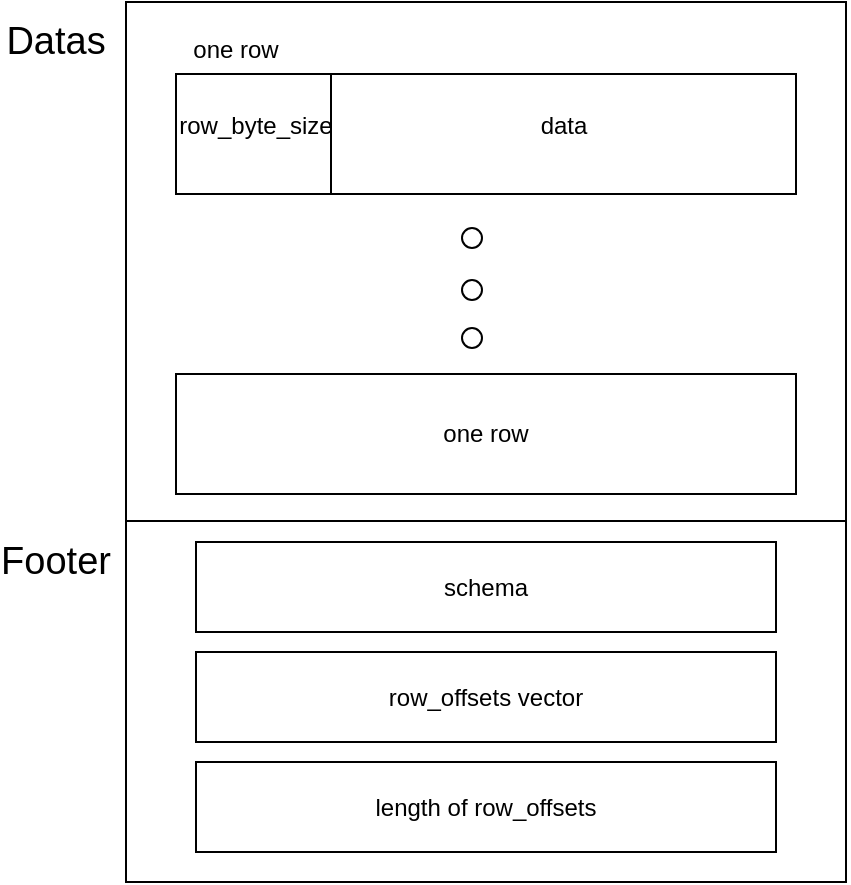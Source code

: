 <mxfile version="13.1.3" type="github">
  <diagram id="UU4NM2fWDo4VktWfeyfh" name="Page-1">
    <mxGraphModel dx="1038" dy="548" grid="1" gridSize="10" guides="1" tooltips="1" connect="1" arrows="1" fold="1" page="1" pageScale="1" pageWidth="827" pageHeight="1169" math="0" shadow="0">
      <root>
        <mxCell id="0" />
        <mxCell id="1" parent="0" />
        <mxCell id="7lW2pcrHVF9dbwSNO-Ns-1" value="" style="rounded=0;whiteSpace=wrap;html=1;" parent="1" vertex="1">
          <mxGeometry x="195" y="260" width="360" height="440" as="geometry" />
        </mxCell>
        <mxCell id="7lW2pcrHVF9dbwSNO-Ns-2" value="" style="rounded=0;whiteSpace=wrap;html=1;" parent="1" vertex="1">
          <mxGeometry x="220" y="296" width="310" height="60" as="geometry" />
        </mxCell>
        <mxCell id="7lW2pcrHVF9dbwSNO-Ns-3" value="" style="endArrow=none;html=1;exitX=0;exitY=0.75;exitDx=0;exitDy=0;entryX=1;entryY=0.75;entryDx=0;entryDy=0;" parent="1" edge="1">
          <mxGeometry width="50" height="50" relative="1" as="geometry">
            <mxPoint x="195" y="519.5" as="sourcePoint" />
            <mxPoint x="555" y="519.5" as="targetPoint" />
          </mxGeometry>
        </mxCell>
        <mxCell id="7lW2pcrHVF9dbwSNO-Ns-4" value="" style="endArrow=none;html=1;entryX=0.25;entryY=0;entryDx=0;entryDy=0;exitX=0.25;exitY=1;exitDx=0;exitDy=0;" parent="1" source="7lW2pcrHVF9dbwSNO-Ns-2" target="7lW2pcrHVF9dbwSNO-Ns-2" edge="1">
          <mxGeometry width="50" height="50" relative="1" as="geometry">
            <mxPoint x="390" y="430" as="sourcePoint" />
            <mxPoint x="440" y="380" as="targetPoint" />
          </mxGeometry>
        </mxCell>
        <mxCell id="7lW2pcrHVF9dbwSNO-Ns-5" value="row_byte_size" style="text;html=1;strokeColor=none;fillColor=none;align=center;verticalAlign=middle;whiteSpace=wrap;rounded=0;" parent="1" vertex="1">
          <mxGeometry x="240" y="312" width="40" height="20" as="geometry" />
        </mxCell>
        <mxCell id="7lW2pcrHVF9dbwSNO-Ns-6" value="data" style="text;html=1;strokeColor=none;fillColor=none;align=center;verticalAlign=middle;whiteSpace=wrap;rounded=0;" parent="1" vertex="1">
          <mxGeometry x="394" y="312" width="40" height="20" as="geometry" />
        </mxCell>
        <mxCell id="7lW2pcrHVF9dbwSNO-Ns-7" value="one row" style="text;html=1;strokeColor=none;fillColor=none;align=center;verticalAlign=middle;whiteSpace=wrap;rounded=0;" parent="1" vertex="1">
          <mxGeometry x="220" y="274" width="60" height="20" as="geometry" />
        </mxCell>
        <mxCell id="7lW2pcrHVF9dbwSNO-Ns-8" value="" style="ellipse;whiteSpace=wrap;html=1;aspect=fixed;" parent="1" vertex="1">
          <mxGeometry x="363" y="373" width="10" height="10" as="geometry" />
        </mxCell>
        <mxCell id="7lW2pcrHVF9dbwSNO-Ns-9" value="" style="ellipse;whiteSpace=wrap;html=1;aspect=fixed;" parent="1" vertex="1">
          <mxGeometry x="363" y="399" width="10" height="10" as="geometry" />
        </mxCell>
        <mxCell id="7lW2pcrHVF9dbwSNO-Ns-10" value="" style="ellipse;whiteSpace=wrap;html=1;aspect=fixed;" parent="1" vertex="1">
          <mxGeometry x="363" y="423" width="10" height="10" as="geometry" />
        </mxCell>
        <mxCell id="7lW2pcrHVF9dbwSNO-Ns-11" value="row_offsets vector" style="rounded=0;whiteSpace=wrap;html=1;" parent="1" vertex="1">
          <mxGeometry x="230" y="585" width="290" height="45" as="geometry" />
        </mxCell>
        <mxCell id="7lW2pcrHVF9dbwSNO-Ns-12" value="length of row_offsets" style="rounded=0;whiteSpace=wrap;html=1;" parent="1" vertex="1">
          <mxGeometry x="230" y="640" width="290" height="45" as="geometry" />
        </mxCell>
        <mxCell id="7lW2pcrHVF9dbwSNO-Ns-13" value="one row" style="rounded=0;whiteSpace=wrap;html=1;" parent="1" vertex="1">
          <mxGeometry x="220" y="446" width="310" height="60" as="geometry" />
        </mxCell>
        <mxCell id="OvRygtsGE8Hf6vW_wIq--1" value="schema" style="rounded=0;whiteSpace=wrap;html=1;" vertex="1" parent="1">
          <mxGeometry x="230" y="530" width="290" height="45" as="geometry" />
        </mxCell>
        <mxCell id="OvRygtsGE8Hf6vW_wIq--2" value="&lt;font style=&quot;font-size: 19px&quot;&gt;Footer&lt;/font&gt;" style="text;html=1;strokeColor=none;fillColor=none;align=center;verticalAlign=middle;whiteSpace=wrap;rounded=0;" vertex="1" parent="1">
          <mxGeometry x="140" y="530" width="40" height="20" as="geometry" />
        </mxCell>
        <mxCell id="OvRygtsGE8Hf6vW_wIq--4" value="&lt;span style=&quot;font-size: 19px&quot;&gt;Datas&lt;/span&gt;" style="text;html=1;strokeColor=none;fillColor=none;align=center;verticalAlign=middle;whiteSpace=wrap;rounded=0;" vertex="1" parent="1">
          <mxGeometry x="140" y="270" width="40" height="20" as="geometry" />
        </mxCell>
      </root>
    </mxGraphModel>
  </diagram>
</mxfile>
